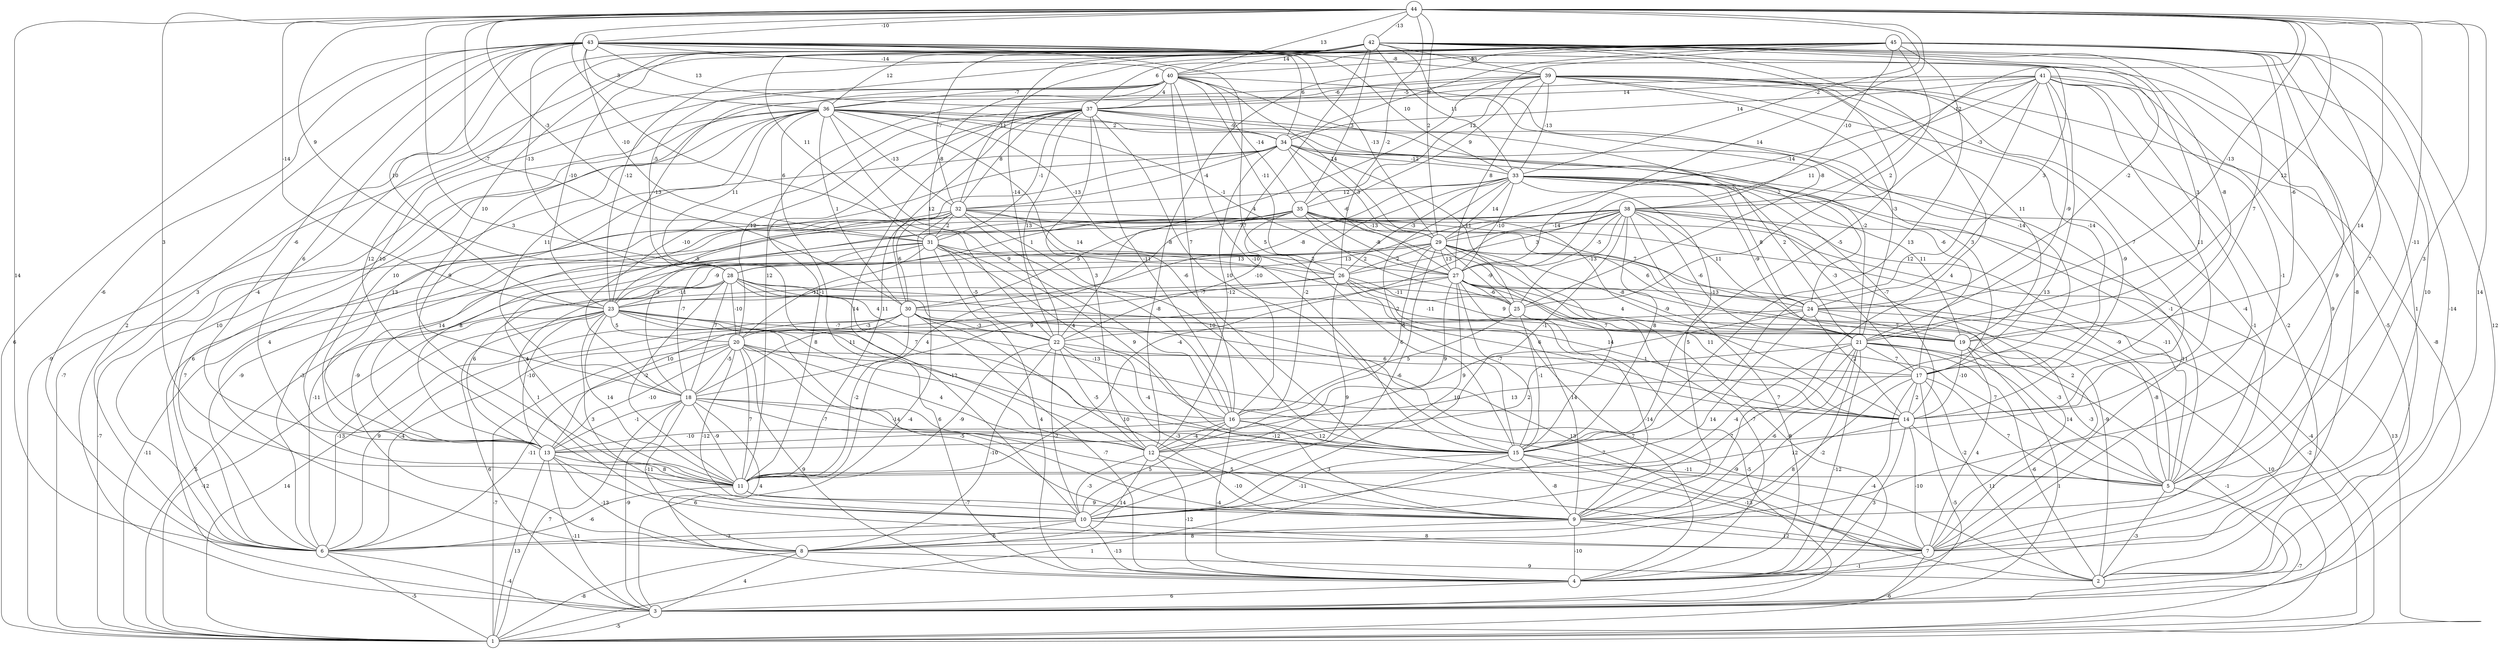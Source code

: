 graph { 
	 fontname="Helvetica,Arial,sans-serif" 
	 node [shape = circle]; 
	 45 -- 2 [label = "-14"];
	 45 -- 3 [label = "12"];
	 45 -- 4 [label = "1"];
	 45 -- 5 [label = "7"];
	 45 -- 6 [label = "-4"];
	 45 -- 9 [label = "9"];
	 45 -- 12 [label = "-8"];
	 45 -- 15 [label = "13"];
	 45 -- 19 [label = "-6"];
	 45 -- 23 [label = "-12"];
	 45 -- 25 [label = "2"];
	 45 -- 28 [label = "-5"];
	 45 -- 32 [label = "11"];
	 45 -- 34 [label = "9"];
	 45 -- 35 [label = "12"];
	 45 -- 37 [label = "6"];
	 45 -- 38 [label = "-10"];
	 45 -- 40 [label = "-9"];
	 44 -- 2 [label = "14"];
	 44 -- 5 [label = "-11"];
	 44 -- 6 [label = "14"];
	 44 -- 9 [label = "3"];
	 44 -- 11 [label = "3"];
	 44 -- 12 [label = "3"];
	 44 -- 15 [label = "14"];
	 44 -- 21 [label = "12"];
	 44 -- 22 [label = "6"];
	 44 -- 23 [label = "-14"];
	 44 -- 24 [label = "-13"];
	 44 -- 26 [label = "-2"];
	 44 -- 27 [label = "14"];
	 44 -- 28 [label = "9"];
	 44 -- 29 [label = "2"];
	 44 -- 30 [label = "-7"];
	 44 -- 31 [label = "-3"];
	 44 -- 33 [label = "-2"];
	 44 -- 38 [label = "-12"];
	 44 -- 40 [label = "13"];
	 44 -- 42 [label = "-13"];
	 44 -- 43 [label = "-10"];
	 43 -- 1 [label = "6"];
	 43 -- 3 [label = "2"];
	 43 -- 6 [label = "-6"];
	 43 -- 7 [label = "-8"];
	 43 -- 11 [label = "6"];
	 43 -- 13 [label = "-6"];
	 43 -- 15 [label = "5"];
	 43 -- 23 [label = "10"];
	 43 -- 24 [label = "3"];
	 43 -- 28 [label = "-13"];
	 43 -- 29 [label = "-13"];
	 43 -- 31 [label = "-10"];
	 43 -- 33 [label = "10"];
	 43 -- 34 [label = "6"];
	 43 -- 36 [label = "3"];
	 43 -- 37 [label = "13"];
	 43 -- 39 [label = "-8"];
	 43 -- 40 [label = "-14"];
	 42 -- 6 [label = "3"];
	 42 -- 7 [label = "10"];
	 42 -- 9 [label = "4"];
	 42 -- 11 [label = "12"];
	 42 -- 15 [label = "-5"];
	 42 -- 16 [label = "7"];
	 42 -- 17 [label = "7"];
	 42 -- 18 [label = "10"];
	 42 -- 19 [label = "-8"];
	 42 -- 21 [label = "3"];
	 42 -- 22 [label = "-14"];
	 42 -- 23 [label = "-10"];
	 42 -- 24 [label = "-2"];
	 42 -- 25 [label = "-8"];
	 42 -- 31 [label = "11"];
	 42 -- 32 [label = "-7"];
	 42 -- 33 [label = "11"];
	 42 -- 35 [label = "3"];
	 42 -- 36 [label = "12"];
	 42 -- 39 [label = "13"];
	 42 -- 40 [label = "14"];
	 41 -- 2 [label = "-5"];
	 41 -- 4 [label = "-1"];
	 41 -- 5 [label = "-1"];
	 41 -- 7 [label = "9"];
	 41 -- 9 [label = "13"];
	 41 -- 11 [label = "12"];
	 41 -- 14 [label = "11"];
	 41 -- 15 [label = "12"];
	 41 -- 21 [label = "-9"];
	 41 -- 27 [label = "11"];
	 41 -- 29 [label = "-14"];
	 41 -- 34 [label = "14"];
	 41 -- 37 [label = "14"];
	 41 -- 38 [label = "-3"];
	 40 -- 1 [label = "-9"];
	 40 -- 13 [label = "10"];
	 40 -- 15 [label = "-10"];
	 40 -- 16 [label = "7"];
	 40 -- 17 [label = "-14"];
	 40 -- 23 [label = "-13"];
	 40 -- 24 [label = "2"];
	 40 -- 26 [label = "-11"];
	 40 -- 29 [label = "14"];
	 40 -- 31 [label = "-8"];
	 40 -- 35 [label = "-14"];
	 40 -- 36 [label = "-7"];
	 40 -- 37 [label = "4"];
	 39 -- 2 [label = "-2"];
	 39 -- 3 [label = "-8"];
	 39 -- 7 [label = "-4"];
	 39 -- 11 [label = "9"];
	 39 -- 14 [label = "7"];
	 39 -- 17 [label = "-14"];
	 39 -- 19 [label = "11"];
	 39 -- 21 [label = "-3"];
	 39 -- 22 [label = "4"];
	 39 -- 27 [label = "8"];
	 39 -- 33 [label = "-13"];
	 39 -- 35 [label = "9"];
	 39 -- 36 [label = "-6"];
	 39 -- 37 [label = "-5"];
	 38 -- 1 [label = "13"];
	 38 -- 4 [label = "7"];
	 38 -- 5 [label = "-11"];
	 38 -- 6 [label = "-3"];
	 38 -- 7 [label = "2"];
	 38 -- 11 [label = "-4"];
	 38 -- 12 [label = "-1"];
	 38 -- 13 [label = "8"];
	 38 -- 15 [label = "8"];
	 38 -- 21 [label = "-6"];
	 38 -- 23 [label = "13"];
	 38 -- 24 [label = "11"];
	 38 -- 25 [label = "-13"];
	 38 -- 26 [label = "3"];
	 38 -- 27 [label = "-5"];
	 38 -- 29 [label = "-14"];
	 38 -- 31 [label = "-7"];
	 37 -- 10 [label = "14"];
	 37 -- 11 [label = "-1"];
	 37 -- 12 [label = "3"];
	 37 -- 15 [label = "10"];
	 37 -- 16 [label = "-11"];
	 37 -- 17 [label = "3"];
	 37 -- 18 [label = "-10"];
	 37 -- 20 [label = "12"];
	 37 -- 21 [label = "-2"];
	 37 -- 22 [label = "13"];
	 37 -- 30 [label = "12"];
	 37 -- 31 [label = "-1"];
	 37 -- 32 [label = "8"];
	 37 -- 34 [label = "-9"];
	 36 -- 1 [label = "-7"];
	 36 -- 3 [label = "6"];
	 36 -- 4 [label = "11"];
	 36 -- 6 [label = "10"];
	 36 -- 13 [label = "10"];
	 36 -- 14 [label = "-9"];
	 36 -- 15 [label = "-6"];
	 36 -- 16 [label = "9"];
	 36 -- 17 [label = "-6"];
	 36 -- 18 [label = "11"];
	 36 -- 26 [label = "-13"];
	 36 -- 27 [label = "-1"];
	 36 -- 28 [label = "11"];
	 36 -- 30 [label = "1"];
	 36 -- 32 [label = "-13"];
	 36 -- 34 [label = "2"];
	 35 -- 1 [label = "-4"];
	 35 -- 6 [label = "-9"];
	 35 -- 8 [label = "-9"];
	 35 -- 11 [label = "4"];
	 35 -- 14 [label = "-9"];
	 35 -- 15 [label = "7"];
	 35 -- 18 [label = "3"];
	 35 -- 22 [label = "-10"];
	 35 -- 24 [label = "7"];
	 35 -- 25 [label = "2"];
	 35 -- 27 [label = "-8"];
	 35 -- 28 [label = "1"];
	 35 -- 29 [label = "-13"];
	 35 -- 30 [label = "5"];
	 34 -- 5 [label = "-1"];
	 34 -- 8 [label = "4"];
	 34 -- 11 [label = "11"];
	 34 -- 12 [label = "-12"];
	 34 -- 13 [label = "13"];
	 34 -- 21 [label = "2"];
	 34 -- 25 [label = "11"];
	 34 -- 27 [label = "-6"];
	 34 -- 29 [label = "3"];
	 34 -- 32 [label = "-4"];
	 34 -- 33 [label = "-12"];
	 33 -- 7 [label = "11"];
	 33 -- 9 [label = "5"];
	 33 -- 14 [label = "-7"];
	 33 -- 15 [label = "-2"];
	 33 -- 16 [label = "-2"];
	 33 -- 17 [label = "-3"];
	 33 -- 19 [label = "11"];
	 33 -- 21 [label = "-9"];
	 33 -- 24 [label = "8"];
	 33 -- 26 [label = "-3"];
	 33 -- 27 [label = "-10"];
	 33 -- 29 [label = "14"];
	 33 -- 30 [label = "-8"];
	 33 -- 32 [label = "12"];
	 32 -- 1 [label = "-7"];
	 32 -- 3 [label = "-4"];
	 32 -- 5 [label = "-9"];
	 32 -- 6 [label = "7"];
	 32 -- 13 [label = "14"];
	 32 -- 15 [label = "10"];
	 32 -- 16 [label = "-8"];
	 32 -- 19 [label = "6"];
	 32 -- 23 [label = "-5"];
	 32 -- 26 [label = "14"];
	 32 -- 30 [label = "6"];
	 32 -- 31 [label = "2"];
	 31 -- 1 [label = "-11"];
	 31 -- 2 [label = "-9"];
	 31 -- 4 [label = "4"];
	 31 -- 11 [label = "4"];
	 31 -- 15 [label = "9"];
	 31 -- 16 [label = "4"];
	 31 -- 18 [label = "-7"];
	 31 -- 20 [label = "-11"];
	 31 -- 22 [label = "-5"];
	 31 -- 27 [label = "2"];
	 30 -- 1 [label = "14"];
	 30 -- 4 [label = "-7"];
	 30 -- 5 [label = "7"];
	 30 -- 6 [label = "9"];
	 30 -- 9 [label = "10"];
	 30 -- 11 [label = "-2"];
	 30 -- 14 [label = "6"];
	 30 -- 18 [label = "8"];
	 30 -- 20 [label = "-3"];
	 30 -- 22 [label = "-3"];
	 29 -- 1 [label = "-2"];
	 29 -- 3 [label = "-8"];
	 29 -- 4 [label = "-7"];
	 29 -- 6 [label = "-11"];
	 29 -- 7 [label = "-3"];
	 29 -- 10 [label = "-6"];
	 29 -- 12 [label = "6"];
	 29 -- 21 [label = "-8"];
	 29 -- 23 [label = "-9"];
	 29 -- 25 [label = "-9"];
	 29 -- 26 [label = "2"];
	 29 -- 27 [label = "13"];
	 29 -- 28 [label = "13"];
	 28 -- 2 [label = "13"];
	 28 -- 10 [label = "1"];
	 28 -- 11 [label = "-2"];
	 28 -- 13 [label = "6"];
	 28 -- 14 [label = "6"];
	 28 -- 16 [label = "7"];
	 28 -- 18 [label = "7"];
	 28 -- 19 [label = "-11"];
	 28 -- 20 [label = "-10"];
	 28 -- 22 [label = "4"];
	 28 -- 23 [label = "-11"];
	 27 -- 1 [label = "10"];
	 27 -- 9 [label = "14"];
	 27 -- 10 [label = "10"];
	 27 -- 12 [label = "9"];
	 27 -- 14 [label = "11"];
	 27 -- 15 [label = "-7"];
	 27 -- 18 [label = "9"];
	 27 -- 19 [label = "4"];
	 27 -- 23 [label = "-7"];
	 27 -- 24 [label = "-13"];
	 27 -- 25 [label = "-6"];
	 26 -- 1 [label = "5"];
	 26 -- 4 [label = "7"];
	 26 -- 10 [label = "9"];
	 26 -- 13 [label = "10"];
	 26 -- 14 [label = "14"];
	 26 -- 19 [label = "9"];
	 26 -- 25 [label = "-11"];
	 25 -- 3 [label = "-5"];
	 25 -- 6 [label = "-4"];
	 25 -- 9 [label = "-14"];
	 25 -- 15 [label = "-1"];
	 25 -- 16 [label = "5"];
	 24 -- 5 [label = "-8"];
	 24 -- 10 [label = "14"];
	 24 -- 13 [label = "9"];
	 24 -- 14 [label = "2"];
	 24 -- 19 [label = "7"];
	 24 -- 22 [label = "-6"];
	 23 -- 1 [label = "-12"];
	 23 -- 3 [label = "6"];
	 23 -- 6 [label = "-13"];
	 23 -- 7 [label = "-12"];
	 23 -- 9 [label = "6"];
	 23 -- 10 [label = "3"];
	 23 -- 11 [label = "14"];
	 23 -- 12 [label = "-12"];
	 23 -- 13 [label = "-10"];
	 23 -- 14 [label = "-13"];
	 23 -- 19 [label = "-7"];
	 23 -- 20 [label = "5"];
	 22 -- 2 [label = "-9"];
	 22 -- 8 [label = "-10"];
	 22 -- 9 [label = "-3"];
	 22 -- 10 [label = "-2"];
	 22 -- 11 [label = "-9"];
	 22 -- 12 [label = "-5"];
	 22 -- 15 [label = "-4"];
	 21 -- 2 [label = "-6"];
	 21 -- 3 [label = "-1"];
	 21 -- 4 [label = "-12"];
	 21 -- 5 [label = "14"];
	 21 -- 8 [label = "-2"];
	 21 -- 9 [label = "-6"];
	 21 -- 10 [label = "7"];
	 21 -- 11 [label = "-4"];
	 21 -- 13 [label = "2"];
	 21 -- 17 [label = "7"];
	 20 -- 1 [label = "-7"];
	 20 -- 4 [label = "9"];
	 20 -- 6 [label = "-11"];
	 20 -- 7 [label = "7"];
	 20 -- 9 [label = "-5"];
	 20 -- 10 [label = "-12"];
	 20 -- 11 [label = "7"];
	 20 -- 12 [label = "4"];
	 20 -- 13 [label = "-10"];
	 20 -- 17 [label = "1"];
	 20 -- 18 [label = "-5"];
	 19 -- 3 [label = "1"];
	 19 -- 5 [label = "-3"];
	 19 -- 7 [label = "4"];
	 19 -- 14 [label = "-10"];
	 18 -- 1 [label = "7"];
	 18 -- 3 [label = "-9"];
	 18 -- 4 [label = "4"];
	 18 -- 7 [label = "5"];
	 18 -- 8 [label = "-11"];
	 18 -- 11 [label = "-9"];
	 18 -- 12 [label = "-7"];
	 18 -- 13 [label = "-1"];
	 18 -- 15 [label = "-14"];
	 17 -- 2 [label = "11"];
	 17 -- 3 [label = "-5"];
	 17 -- 4 [label = "-4"];
	 17 -- 5 [label = "7"];
	 17 -- 6 [label = "8"];
	 17 -- 14 [label = "2"];
	 17 -- 16 [label = "13"];
	 16 -- 4 [label = "-4"];
	 16 -- 9 [label = "3"];
	 16 -- 10 [label = "5"];
	 16 -- 12 [label = "-4"];
	 16 -- 13 [label = "-10"];
	 16 -- 15 [label = "12"];
	 15 -- 1 [label = "1"];
	 15 -- 5 [label = "-11"];
	 15 -- 7 [label = "-13"];
	 15 -- 9 [label = "-8"];
	 15 -- 10 [label = "-11"];
	 14 -- 4 [label = "3"];
	 14 -- 5 [label = "-2"];
	 14 -- 7 [label = "-10"];
	 14 -- 11 [label = "12"];
	 13 -- 1 [label = "13"];
	 13 -- 3 [label = "-11"];
	 13 -- 7 [label = "6"];
	 13 -- 8 [label = "-13"];
	 13 -- 11 [label = "8"];
	 12 -- 4 [label = "-12"];
	 12 -- 8 [label = "14"];
	 12 -- 9 [label = "-10"];
	 12 -- 10 [label = "-3"];
	 11 -- 6 [label = "-6"];
	 11 -- 9 [label = "9"];
	 11 -- 10 [label = "-7"];
	 10 -- 4 [label = "-13"];
	 10 -- 6 [label = "-3"];
	 10 -- 7 [label = "8"];
	 10 -- 8 [label = "6"];
	 9 -- 4 [label = "-10"];
	 9 -- 7 [label = "12"];
	 9 -- 8 [label = "8"];
	 8 -- 1 [label = "-8"];
	 8 -- 2 [label = "9"];
	 8 -- 3 [label = "4"];
	 7 -- 1 [label = "-6"];
	 7 -- 4 [label = "-1"];
	 6 -- 1 [label = "-5"];
	 6 -- 3 [label = "-4"];
	 5 -- 1 [label = "-7"];
	 5 -- 2 [label = "-3"];
	 4 -- 3 [label = "6"];
	 3 -- 1 [label = "-5"];
	 1;
	 2;
	 3;
	 4;
	 5;
	 6;
	 7;
	 8;
	 9;
	 10;
	 11;
	 12;
	 13;
	 14;
	 15;
	 16;
	 17;
	 18;
	 19;
	 20;
	 21;
	 22;
	 23;
	 24;
	 25;
	 26;
	 27;
	 28;
	 29;
	 30;
	 31;
	 32;
	 33;
	 34;
	 35;
	 36;
	 37;
	 38;
	 39;
	 40;
	 41;
	 42;
	 43;
	 44;
	 45;
}
